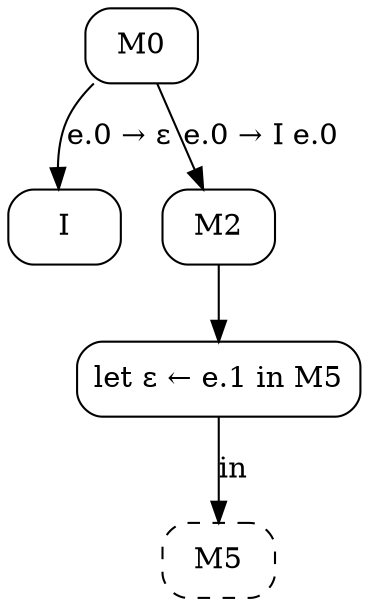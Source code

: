 digraph {
  node [shape=box, style=rounded];

  M0;
  M1 [label="I"];
  M0 -> M1 [label="e.0 → ε"];
  M2;
  M0 -> M2 [label="e.0 → I e.0"];
  M3 [label="let ε ← e.1 in M5"];
  M2 -> M3;
  M5 [style="rounded,dashed"];
  M3 -> M5 [label="in"];
}
